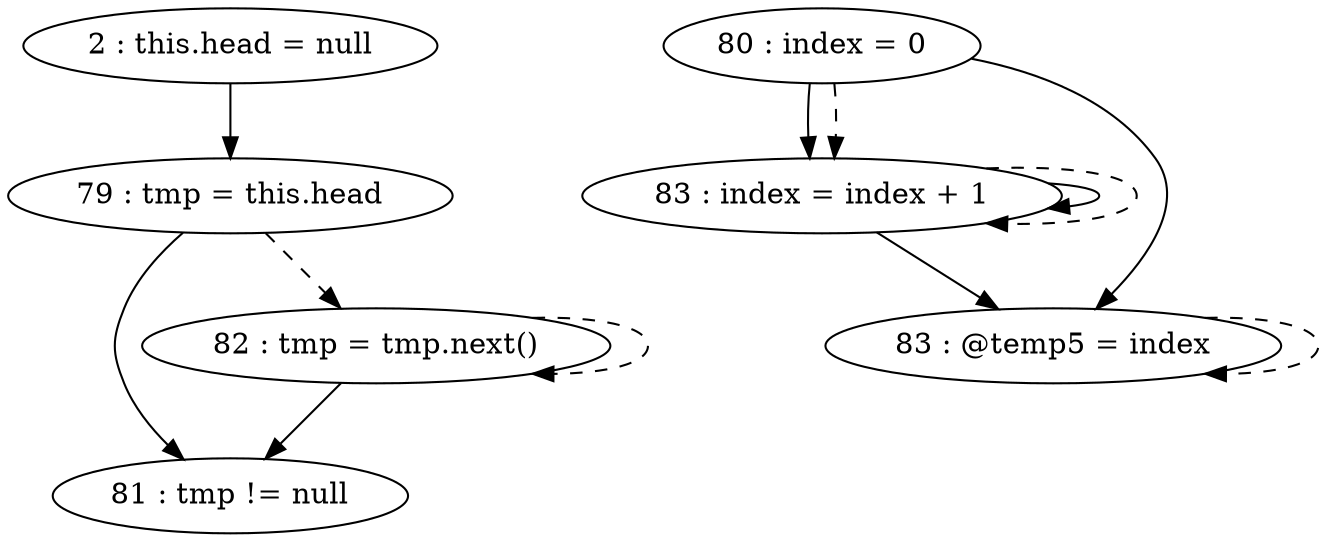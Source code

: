 digraph G {
"2 : this.head = null"
"2 : this.head = null" -> "79 : tmp = this.head"
"79 : tmp = this.head"
"79 : tmp = this.head" -> "81 : tmp != null"
"79 : tmp = this.head" -> "82 : tmp = tmp.next()" [style=dashed]
"80 : index = 0"
"80 : index = 0" -> "83 : index = index + 1"
"80 : index = 0" -> "83 : @temp5 = index"
"80 : index = 0" -> "83 : index = index + 1" [style=dashed]
"81 : tmp != null"
"82 : tmp = tmp.next()"
"82 : tmp = tmp.next()" -> "81 : tmp != null"
"82 : tmp = tmp.next()" -> "82 : tmp = tmp.next()" [style=dashed]
"83 : @temp5 = index"
"83 : @temp5 = index" -> "83 : @temp5 = index" [style=dashed]
"83 : index = index + 1"
"83 : index = index + 1" -> "83 : index = index + 1"
"83 : index = index + 1" -> "83 : @temp5 = index"
"83 : index = index + 1" -> "83 : index = index + 1" [style=dashed]
"81 : tmp != null"
}